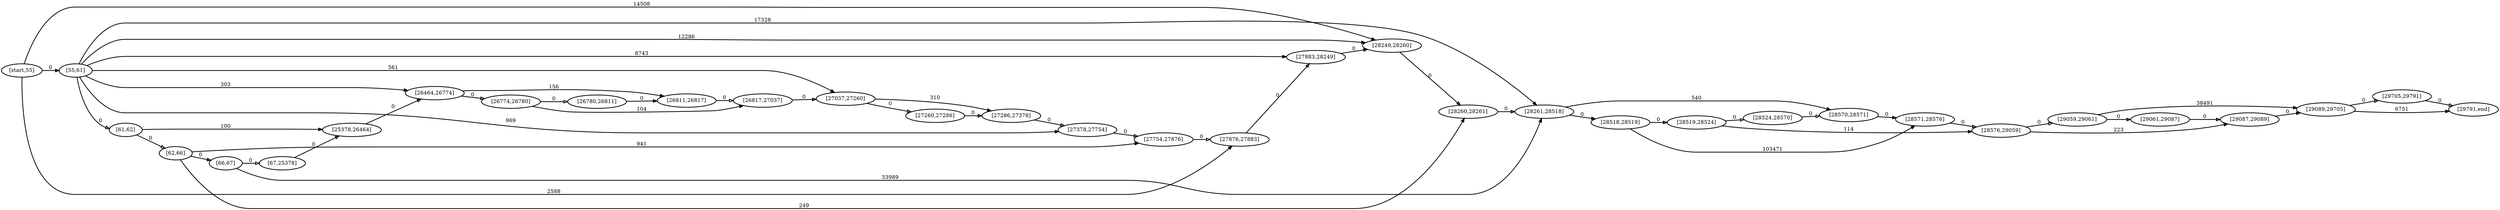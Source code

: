 digraph N {
	overlap="false"
	rankdir="LR"
	0 [label="[start,55]", style="bold"];
	1 [label="[55,61]", style="bold"];
	2 [label="[61,62]", style="bold"];
	3 [label="[62,66]", style="bold"];
	4 [label="[66,67]", style="bold"];
	5 [label="[67,25378]", style="bold"];
	6 [label="[25378,26464]", style="bold"];
	7 [label="[26464,26774]", style="bold"];
	8 [label="[26774,26780]", style="bold"];
	9 [label="[26780,26811]", style="bold"];
	10 [label="[26811,26817]", style="bold"];
	11 [label="[26817,27037]", style="bold"];
	12 [label="[27037,27260]", style="bold"];
	13 [label="[27260,27286]", style="bold"];
	14 [label="[27286,27378]", style="bold"];
	15 [label="[27378,27754]", style="bold"];
	16 [label="[27754,27876]", style="bold"];
	17 [label="[27876,27883]", style="bold"];
	18 [label="[27883,28249]", style="bold"];
	19 [label="[28249,28260]", style="bold"];
	20 [label="[28260,28261]", style="bold"];
	21 [label="[28261,28518]", style="bold"];
	22 [label="[28518,28519]", style="bold"];
	23 [label="[28519,28524]", style="bold"];
	24 [label="[28524,28570]", style="bold"];
	25 [label="[28570,28571]", style="bold"];
	26 [label="[28571,28576]", style="bold"];
	27 [label="[28576,29059]", style="bold"];
	28 [label="[29059,29061]", style="bold"];
	29 [label="[29061,29087]", style="bold"];
	30 [label="[29087,29089]", style="bold"];
	31 [label="[29089,29705]", style="bold"];
	32 [label="[29705,29791]", style="bold"];
	33 [label="[29791,end]", style="bold"];
	0 -> 17 [label="2588", fillcolor=black, style="bold"];
	0 -> 19 [label="14508", fillcolor=black, style="bold"];
	1 -> 7 [label="303", fillcolor=black, style="bold"];
	1 -> 12 [label="561", fillcolor=black, style="bold"];
	1 -> 15 [label="969", fillcolor=black, style="bold"];
	1 -> 18 [label="8743", fillcolor=black, style="bold"];
	1 -> 19 [label="12286", fillcolor=black, style="bold"];
	1 -> 21 [label="17328", fillcolor=black, style="bold"];
	2 -> 6 [label="100", fillcolor=black, style="bold"];
	3 -> 16 [label="941", fillcolor=black, style="bold"];
	3 -> 20 [label="249", fillcolor=black, style="bold"];
	4 -> 21 [label="53989", fillcolor=black, style="bold"];
	7 -> 10 [label="156", fillcolor=black, style="bold"];
	8 -> 11 [label="104", fillcolor=black, style="bold"];
	12 -> 14 [label="310", fillcolor=black, style="bold"];
	21 -> 25 [label="540", fillcolor=black, style="bold"];
	22 -> 26 [label="103471", fillcolor=black, style="bold"];
	23 -> 27 [label="114", fillcolor=black, style="bold"];
	27 -> 30 [label="223", fillcolor=black, style="bold"];
	28 -> 31 [label="38491", fillcolor=black, style="bold"];
	31 -> 33 [label="6751", fillcolor=black, style="bold"];
	10 -> 11 [label="0", fillcolor=yellow, style="bold"];
	3 -> 4 [label="0", fillcolor=red, style="bold"];
	4 -> 5 [label="0", fillcolor=yellow, style="bold"];
	27 -> 28 [label="0", fillcolor=yellow, style="bold"];
	28 -> 29 [label="0", fillcolor=red, style="bold"];
	31 -> 32 [label="0", fillcolor=green, style="bold"];
	32 -> 33 [label="0", fillcolor=yellow, style="bold"];
	7 -> 8 [label="0", fillcolor=green, style="bold"];
	13 -> 14 [label="0", fillcolor=red, style="bold"];
	18 -> 19 [label="0", fillcolor=blue, style="bold"];
	24 -> 25 [label="0", fillcolor=yellow, style="bold"];
	25 -> 26 [label="0", fillcolor=blue, style="bold"];
	8 -> 9 [label="0", fillcolor=yellow, style="bold"];
	11 -> 12 [label="0", fillcolor=red, style="bold"];
	29 -> 30 [label="0", fillcolor=red, style="bold"];
	6 -> 7 [label="0", fillcolor=red, style="bold"];
	26 -> 27 [label="0", fillcolor=green, style="bold"];
	5 -> 6 [label="0", fillcolor=red, style="bold"];
	30 -> 31 [label="0", fillcolor=blue, style="bold"];
	16 -> 17 [label="0", fillcolor=yellow, style="bold"];
	20 -> 21 [label="0", fillcolor=red, style="bold"];
	19 -> 20 [label="0", fillcolor=blue, style="bold"];
	21 -> 22 [label="0", fillcolor=blue, style="bold"];
	22 -> 23 [label="0", fillcolor=red, style="bold"];
	15 -> 16 [label="0", fillcolor=green, style="bold"];
	17 -> 18 [label="0", fillcolor=red, style="bold"];
	23 -> 24 [label="0", fillcolor=yellow, style="bold"];
	14 -> 15 [label="0", fillcolor=green, style="bold"];
	0 -> 1 [label="0", fillcolor=blue, style="bold"];
	9 -> 10 [label="0", fillcolor=blue, style="bold"];
	12 -> 13 [label="0", fillcolor=green, style="bold"];
	1 -> 2 [label="0", fillcolor=green, style="bold"];
	2 -> 3 [label="0", fillcolor=yellow, style="bold"];
}